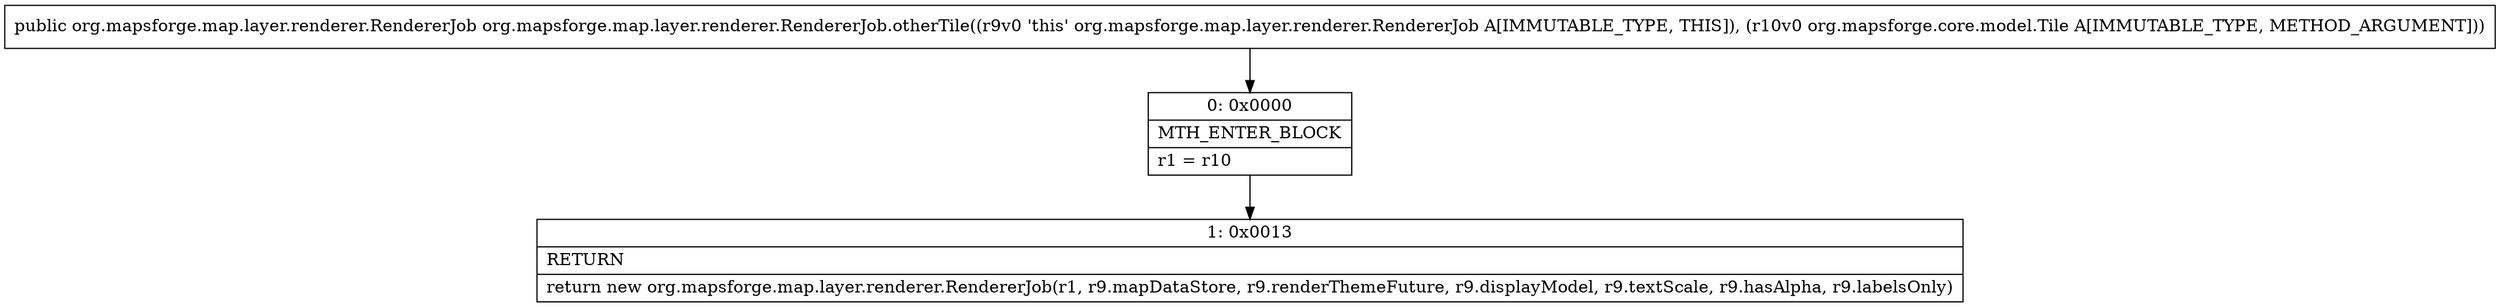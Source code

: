 digraph "CFG fororg.mapsforge.map.layer.renderer.RendererJob.otherTile(Lorg\/mapsforge\/core\/model\/Tile;)Lorg\/mapsforge\/map\/layer\/renderer\/RendererJob;" {
Node_0 [shape=record,label="{0\:\ 0x0000|MTH_ENTER_BLOCK\l|r1 = r10\l}"];
Node_1 [shape=record,label="{1\:\ 0x0013|RETURN\l|return new org.mapsforge.map.layer.renderer.RendererJob(r1, r9.mapDataStore, r9.renderThemeFuture, r9.displayModel, r9.textScale, r9.hasAlpha, r9.labelsOnly)\l}"];
MethodNode[shape=record,label="{public org.mapsforge.map.layer.renderer.RendererJob org.mapsforge.map.layer.renderer.RendererJob.otherTile((r9v0 'this' org.mapsforge.map.layer.renderer.RendererJob A[IMMUTABLE_TYPE, THIS]), (r10v0 org.mapsforge.core.model.Tile A[IMMUTABLE_TYPE, METHOD_ARGUMENT])) }"];
MethodNode -> Node_0;
Node_0 -> Node_1;
}

